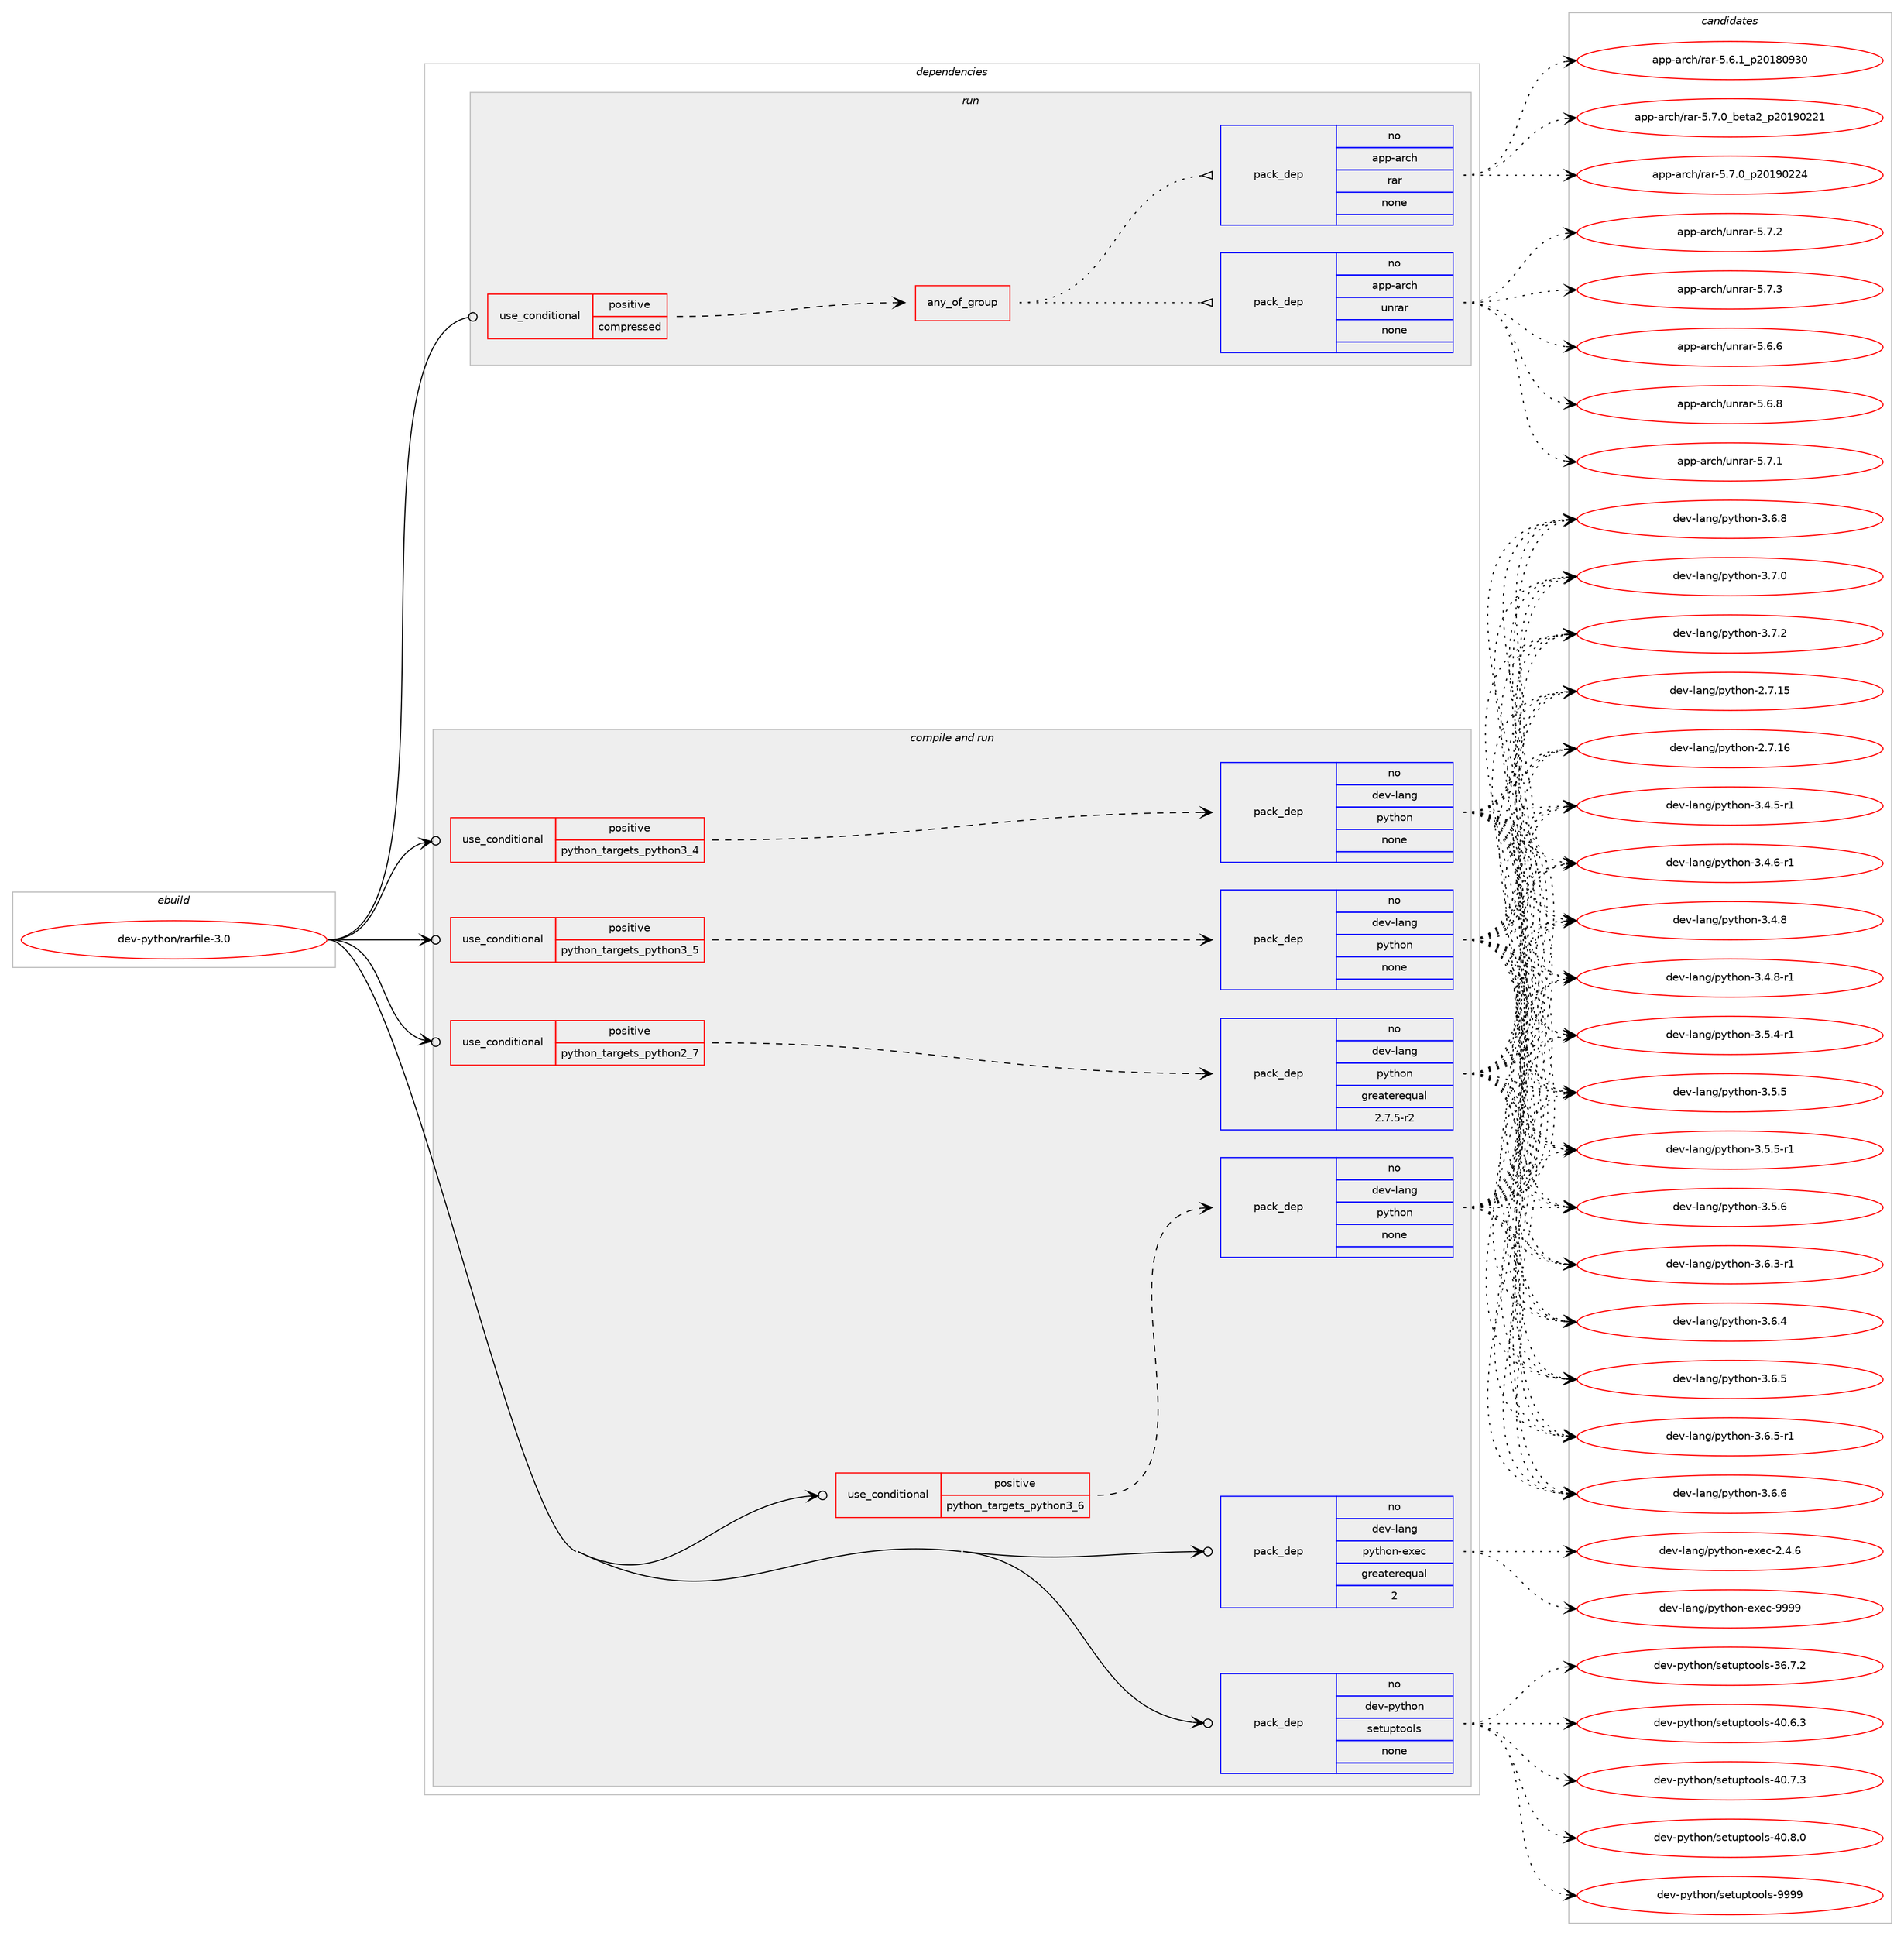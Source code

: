 digraph prolog {

# *************
# Graph options
# *************

newrank=true;
concentrate=true;
compound=true;
graph [rankdir=LR,fontname=Helvetica,fontsize=10,ranksep=1.5];#, ranksep=2.5, nodesep=0.2];
edge  [arrowhead=vee];
node  [fontname=Helvetica,fontsize=10];

# **********
# The ebuild
# **********

subgraph cluster_leftcol {
color=gray;
rank=same;
label=<<i>ebuild</i>>;
id [label="dev-python/rarfile-3.0", color=red, width=4, href="../dev-python/rarfile-3.0.svg"];
}

# ****************
# The dependencies
# ****************

subgraph cluster_midcol {
color=gray;
label=<<i>dependencies</i>>;
subgraph cluster_compile {
fillcolor="#eeeeee";
style=filled;
label=<<i>compile</i>>;
}
subgraph cluster_compileandrun {
fillcolor="#eeeeee";
style=filled;
label=<<i>compile and run</i>>;
subgraph cond383543 {
dependency1438239 [label=<<TABLE BORDER="0" CELLBORDER="1" CELLSPACING="0" CELLPADDING="4"><TR><TD ROWSPAN="3" CELLPADDING="10">use_conditional</TD></TR><TR><TD>positive</TD></TR><TR><TD>python_targets_python2_7</TD></TR></TABLE>>, shape=none, color=red];
subgraph pack1031337 {
dependency1438240 [label=<<TABLE BORDER="0" CELLBORDER="1" CELLSPACING="0" CELLPADDING="4" WIDTH="220"><TR><TD ROWSPAN="6" CELLPADDING="30">pack_dep</TD></TR><TR><TD WIDTH="110">no</TD></TR><TR><TD>dev-lang</TD></TR><TR><TD>python</TD></TR><TR><TD>greaterequal</TD></TR><TR><TD>2.7.5-r2</TD></TR></TABLE>>, shape=none, color=blue];
}
dependency1438239:e -> dependency1438240:w [weight=20,style="dashed",arrowhead="vee"];
}
id:e -> dependency1438239:w [weight=20,style="solid",arrowhead="odotvee"];
subgraph cond383544 {
dependency1438241 [label=<<TABLE BORDER="0" CELLBORDER="1" CELLSPACING="0" CELLPADDING="4"><TR><TD ROWSPAN="3" CELLPADDING="10">use_conditional</TD></TR><TR><TD>positive</TD></TR><TR><TD>python_targets_python3_4</TD></TR></TABLE>>, shape=none, color=red];
subgraph pack1031338 {
dependency1438242 [label=<<TABLE BORDER="0" CELLBORDER="1" CELLSPACING="0" CELLPADDING="4" WIDTH="220"><TR><TD ROWSPAN="6" CELLPADDING="30">pack_dep</TD></TR><TR><TD WIDTH="110">no</TD></TR><TR><TD>dev-lang</TD></TR><TR><TD>python</TD></TR><TR><TD>none</TD></TR><TR><TD></TD></TR></TABLE>>, shape=none, color=blue];
}
dependency1438241:e -> dependency1438242:w [weight=20,style="dashed",arrowhead="vee"];
}
id:e -> dependency1438241:w [weight=20,style="solid",arrowhead="odotvee"];
subgraph cond383545 {
dependency1438243 [label=<<TABLE BORDER="0" CELLBORDER="1" CELLSPACING="0" CELLPADDING="4"><TR><TD ROWSPAN="3" CELLPADDING="10">use_conditional</TD></TR><TR><TD>positive</TD></TR><TR><TD>python_targets_python3_5</TD></TR></TABLE>>, shape=none, color=red];
subgraph pack1031339 {
dependency1438244 [label=<<TABLE BORDER="0" CELLBORDER="1" CELLSPACING="0" CELLPADDING="4" WIDTH="220"><TR><TD ROWSPAN="6" CELLPADDING="30">pack_dep</TD></TR><TR><TD WIDTH="110">no</TD></TR><TR><TD>dev-lang</TD></TR><TR><TD>python</TD></TR><TR><TD>none</TD></TR><TR><TD></TD></TR></TABLE>>, shape=none, color=blue];
}
dependency1438243:e -> dependency1438244:w [weight=20,style="dashed",arrowhead="vee"];
}
id:e -> dependency1438243:w [weight=20,style="solid",arrowhead="odotvee"];
subgraph cond383546 {
dependency1438245 [label=<<TABLE BORDER="0" CELLBORDER="1" CELLSPACING="0" CELLPADDING="4"><TR><TD ROWSPAN="3" CELLPADDING="10">use_conditional</TD></TR><TR><TD>positive</TD></TR><TR><TD>python_targets_python3_6</TD></TR></TABLE>>, shape=none, color=red];
subgraph pack1031340 {
dependency1438246 [label=<<TABLE BORDER="0" CELLBORDER="1" CELLSPACING="0" CELLPADDING="4" WIDTH="220"><TR><TD ROWSPAN="6" CELLPADDING="30">pack_dep</TD></TR><TR><TD WIDTH="110">no</TD></TR><TR><TD>dev-lang</TD></TR><TR><TD>python</TD></TR><TR><TD>none</TD></TR><TR><TD></TD></TR></TABLE>>, shape=none, color=blue];
}
dependency1438245:e -> dependency1438246:w [weight=20,style="dashed",arrowhead="vee"];
}
id:e -> dependency1438245:w [weight=20,style="solid",arrowhead="odotvee"];
subgraph pack1031341 {
dependency1438247 [label=<<TABLE BORDER="0" CELLBORDER="1" CELLSPACING="0" CELLPADDING="4" WIDTH="220"><TR><TD ROWSPAN="6" CELLPADDING="30">pack_dep</TD></TR><TR><TD WIDTH="110">no</TD></TR><TR><TD>dev-lang</TD></TR><TR><TD>python-exec</TD></TR><TR><TD>greaterequal</TD></TR><TR><TD>2</TD></TR></TABLE>>, shape=none, color=blue];
}
id:e -> dependency1438247:w [weight=20,style="solid",arrowhead="odotvee"];
subgraph pack1031342 {
dependency1438248 [label=<<TABLE BORDER="0" CELLBORDER="1" CELLSPACING="0" CELLPADDING="4" WIDTH="220"><TR><TD ROWSPAN="6" CELLPADDING="30">pack_dep</TD></TR><TR><TD WIDTH="110">no</TD></TR><TR><TD>dev-python</TD></TR><TR><TD>setuptools</TD></TR><TR><TD>none</TD></TR><TR><TD></TD></TR></TABLE>>, shape=none, color=blue];
}
id:e -> dependency1438248:w [weight=20,style="solid",arrowhead="odotvee"];
}
subgraph cluster_run {
fillcolor="#eeeeee";
style=filled;
label=<<i>run</i>>;
subgraph cond383547 {
dependency1438249 [label=<<TABLE BORDER="0" CELLBORDER="1" CELLSPACING="0" CELLPADDING="4"><TR><TD ROWSPAN="3" CELLPADDING="10">use_conditional</TD></TR><TR><TD>positive</TD></TR><TR><TD>compressed</TD></TR></TABLE>>, shape=none, color=red];
subgraph any22772 {
dependency1438250 [label=<<TABLE BORDER="0" CELLBORDER="1" CELLSPACING="0" CELLPADDING="4"><TR><TD CELLPADDING="10">any_of_group</TD></TR></TABLE>>, shape=none, color=red];subgraph pack1031343 {
dependency1438251 [label=<<TABLE BORDER="0" CELLBORDER="1" CELLSPACING="0" CELLPADDING="4" WIDTH="220"><TR><TD ROWSPAN="6" CELLPADDING="30">pack_dep</TD></TR><TR><TD WIDTH="110">no</TD></TR><TR><TD>app-arch</TD></TR><TR><TD>unrar</TD></TR><TR><TD>none</TD></TR><TR><TD></TD></TR></TABLE>>, shape=none, color=blue];
}
dependency1438250:e -> dependency1438251:w [weight=20,style="dotted",arrowhead="oinv"];
subgraph pack1031344 {
dependency1438252 [label=<<TABLE BORDER="0" CELLBORDER="1" CELLSPACING="0" CELLPADDING="4" WIDTH="220"><TR><TD ROWSPAN="6" CELLPADDING="30">pack_dep</TD></TR><TR><TD WIDTH="110">no</TD></TR><TR><TD>app-arch</TD></TR><TR><TD>rar</TD></TR><TR><TD>none</TD></TR><TR><TD></TD></TR></TABLE>>, shape=none, color=blue];
}
dependency1438250:e -> dependency1438252:w [weight=20,style="dotted",arrowhead="oinv"];
}
dependency1438249:e -> dependency1438250:w [weight=20,style="dashed",arrowhead="vee"];
}
id:e -> dependency1438249:w [weight=20,style="solid",arrowhead="odot"];
}
}

# **************
# The candidates
# **************

subgraph cluster_choices {
rank=same;
color=gray;
label=<<i>candidates</i>>;

subgraph choice1031337 {
color=black;
nodesep=1;
choice10010111845108971101034711212111610411111045504655464953 [label="dev-lang/python-2.7.15", color=red, width=4,href="../dev-lang/python-2.7.15.svg"];
choice10010111845108971101034711212111610411111045504655464954 [label="dev-lang/python-2.7.16", color=red, width=4,href="../dev-lang/python-2.7.16.svg"];
choice1001011184510897110103471121211161041111104551465246534511449 [label="dev-lang/python-3.4.5-r1", color=red, width=4,href="../dev-lang/python-3.4.5-r1.svg"];
choice1001011184510897110103471121211161041111104551465246544511449 [label="dev-lang/python-3.4.6-r1", color=red, width=4,href="../dev-lang/python-3.4.6-r1.svg"];
choice100101118451089711010347112121116104111110455146524656 [label="dev-lang/python-3.4.8", color=red, width=4,href="../dev-lang/python-3.4.8.svg"];
choice1001011184510897110103471121211161041111104551465246564511449 [label="dev-lang/python-3.4.8-r1", color=red, width=4,href="../dev-lang/python-3.4.8-r1.svg"];
choice1001011184510897110103471121211161041111104551465346524511449 [label="dev-lang/python-3.5.4-r1", color=red, width=4,href="../dev-lang/python-3.5.4-r1.svg"];
choice100101118451089711010347112121116104111110455146534653 [label="dev-lang/python-3.5.5", color=red, width=4,href="../dev-lang/python-3.5.5.svg"];
choice1001011184510897110103471121211161041111104551465346534511449 [label="dev-lang/python-3.5.5-r1", color=red, width=4,href="../dev-lang/python-3.5.5-r1.svg"];
choice100101118451089711010347112121116104111110455146534654 [label="dev-lang/python-3.5.6", color=red, width=4,href="../dev-lang/python-3.5.6.svg"];
choice1001011184510897110103471121211161041111104551465446514511449 [label="dev-lang/python-3.6.3-r1", color=red, width=4,href="../dev-lang/python-3.6.3-r1.svg"];
choice100101118451089711010347112121116104111110455146544652 [label="dev-lang/python-3.6.4", color=red, width=4,href="../dev-lang/python-3.6.4.svg"];
choice100101118451089711010347112121116104111110455146544653 [label="dev-lang/python-3.6.5", color=red, width=4,href="../dev-lang/python-3.6.5.svg"];
choice1001011184510897110103471121211161041111104551465446534511449 [label="dev-lang/python-3.6.5-r1", color=red, width=4,href="../dev-lang/python-3.6.5-r1.svg"];
choice100101118451089711010347112121116104111110455146544654 [label="dev-lang/python-3.6.6", color=red, width=4,href="../dev-lang/python-3.6.6.svg"];
choice100101118451089711010347112121116104111110455146544656 [label="dev-lang/python-3.6.8", color=red, width=4,href="../dev-lang/python-3.6.8.svg"];
choice100101118451089711010347112121116104111110455146554648 [label="dev-lang/python-3.7.0", color=red, width=4,href="../dev-lang/python-3.7.0.svg"];
choice100101118451089711010347112121116104111110455146554650 [label="dev-lang/python-3.7.2", color=red, width=4,href="../dev-lang/python-3.7.2.svg"];
dependency1438240:e -> choice10010111845108971101034711212111610411111045504655464953:w [style=dotted,weight="100"];
dependency1438240:e -> choice10010111845108971101034711212111610411111045504655464954:w [style=dotted,weight="100"];
dependency1438240:e -> choice1001011184510897110103471121211161041111104551465246534511449:w [style=dotted,weight="100"];
dependency1438240:e -> choice1001011184510897110103471121211161041111104551465246544511449:w [style=dotted,weight="100"];
dependency1438240:e -> choice100101118451089711010347112121116104111110455146524656:w [style=dotted,weight="100"];
dependency1438240:e -> choice1001011184510897110103471121211161041111104551465246564511449:w [style=dotted,weight="100"];
dependency1438240:e -> choice1001011184510897110103471121211161041111104551465346524511449:w [style=dotted,weight="100"];
dependency1438240:e -> choice100101118451089711010347112121116104111110455146534653:w [style=dotted,weight="100"];
dependency1438240:e -> choice1001011184510897110103471121211161041111104551465346534511449:w [style=dotted,weight="100"];
dependency1438240:e -> choice100101118451089711010347112121116104111110455146534654:w [style=dotted,weight="100"];
dependency1438240:e -> choice1001011184510897110103471121211161041111104551465446514511449:w [style=dotted,weight="100"];
dependency1438240:e -> choice100101118451089711010347112121116104111110455146544652:w [style=dotted,weight="100"];
dependency1438240:e -> choice100101118451089711010347112121116104111110455146544653:w [style=dotted,weight="100"];
dependency1438240:e -> choice1001011184510897110103471121211161041111104551465446534511449:w [style=dotted,weight="100"];
dependency1438240:e -> choice100101118451089711010347112121116104111110455146544654:w [style=dotted,weight="100"];
dependency1438240:e -> choice100101118451089711010347112121116104111110455146544656:w [style=dotted,weight="100"];
dependency1438240:e -> choice100101118451089711010347112121116104111110455146554648:w [style=dotted,weight="100"];
dependency1438240:e -> choice100101118451089711010347112121116104111110455146554650:w [style=dotted,weight="100"];
}
subgraph choice1031338 {
color=black;
nodesep=1;
choice10010111845108971101034711212111610411111045504655464953 [label="dev-lang/python-2.7.15", color=red, width=4,href="../dev-lang/python-2.7.15.svg"];
choice10010111845108971101034711212111610411111045504655464954 [label="dev-lang/python-2.7.16", color=red, width=4,href="../dev-lang/python-2.7.16.svg"];
choice1001011184510897110103471121211161041111104551465246534511449 [label="dev-lang/python-3.4.5-r1", color=red, width=4,href="../dev-lang/python-3.4.5-r1.svg"];
choice1001011184510897110103471121211161041111104551465246544511449 [label="dev-lang/python-3.4.6-r1", color=red, width=4,href="../dev-lang/python-3.4.6-r1.svg"];
choice100101118451089711010347112121116104111110455146524656 [label="dev-lang/python-3.4.8", color=red, width=4,href="../dev-lang/python-3.4.8.svg"];
choice1001011184510897110103471121211161041111104551465246564511449 [label="dev-lang/python-3.4.8-r1", color=red, width=4,href="../dev-lang/python-3.4.8-r1.svg"];
choice1001011184510897110103471121211161041111104551465346524511449 [label="dev-lang/python-3.5.4-r1", color=red, width=4,href="../dev-lang/python-3.5.4-r1.svg"];
choice100101118451089711010347112121116104111110455146534653 [label="dev-lang/python-3.5.5", color=red, width=4,href="../dev-lang/python-3.5.5.svg"];
choice1001011184510897110103471121211161041111104551465346534511449 [label="dev-lang/python-3.5.5-r1", color=red, width=4,href="../dev-lang/python-3.5.5-r1.svg"];
choice100101118451089711010347112121116104111110455146534654 [label="dev-lang/python-3.5.6", color=red, width=4,href="../dev-lang/python-3.5.6.svg"];
choice1001011184510897110103471121211161041111104551465446514511449 [label="dev-lang/python-3.6.3-r1", color=red, width=4,href="../dev-lang/python-3.6.3-r1.svg"];
choice100101118451089711010347112121116104111110455146544652 [label="dev-lang/python-3.6.4", color=red, width=4,href="../dev-lang/python-3.6.4.svg"];
choice100101118451089711010347112121116104111110455146544653 [label="dev-lang/python-3.6.5", color=red, width=4,href="../dev-lang/python-3.6.5.svg"];
choice1001011184510897110103471121211161041111104551465446534511449 [label="dev-lang/python-3.6.5-r1", color=red, width=4,href="../dev-lang/python-3.6.5-r1.svg"];
choice100101118451089711010347112121116104111110455146544654 [label="dev-lang/python-3.6.6", color=red, width=4,href="../dev-lang/python-3.6.6.svg"];
choice100101118451089711010347112121116104111110455146544656 [label="dev-lang/python-3.6.8", color=red, width=4,href="../dev-lang/python-3.6.8.svg"];
choice100101118451089711010347112121116104111110455146554648 [label="dev-lang/python-3.7.0", color=red, width=4,href="../dev-lang/python-3.7.0.svg"];
choice100101118451089711010347112121116104111110455146554650 [label="dev-lang/python-3.7.2", color=red, width=4,href="../dev-lang/python-3.7.2.svg"];
dependency1438242:e -> choice10010111845108971101034711212111610411111045504655464953:w [style=dotted,weight="100"];
dependency1438242:e -> choice10010111845108971101034711212111610411111045504655464954:w [style=dotted,weight="100"];
dependency1438242:e -> choice1001011184510897110103471121211161041111104551465246534511449:w [style=dotted,weight="100"];
dependency1438242:e -> choice1001011184510897110103471121211161041111104551465246544511449:w [style=dotted,weight="100"];
dependency1438242:e -> choice100101118451089711010347112121116104111110455146524656:w [style=dotted,weight="100"];
dependency1438242:e -> choice1001011184510897110103471121211161041111104551465246564511449:w [style=dotted,weight="100"];
dependency1438242:e -> choice1001011184510897110103471121211161041111104551465346524511449:w [style=dotted,weight="100"];
dependency1438242:e -> choice100101118451089711010347112121116104111110455146534653:w [style=dotted,weight="100"];
dependency1438242:e -> choice1001011184510897110103471121211161041111104551465346534511449:w [style=dotted,weight="100"];
dependency1438242:e -> choice100101118451089711010347112121116104111110455146534654:w [style=dotted,weight="100"];
dependency1438242:e -> choice1001011184510897110103471121211161041111104551465446514511449:w [style=dotted,weight="100"];
dependency1438242:e -> choice100101118451089711010347112121116104111110455146544652:w [style=dotted,weight="100"];
dependency1438242:e -> choice100101118451089711010347112121116104111110455146544653:w [style=dotted,weight="100"];
dependency1438242:e -> choice1001011184510897110103471121211161041111104551465446534511449:w [style=dotted,weight="100"];
dependency1438242:e -> choice100101118451089711010347112121116104111110455146544654:w [style=dotted,weight="100"];
dependency1438242:e -> choice100101118451089711010347112121116104111110455146544656:w [style=dotted,weight="100"];
dependency1438242:e -> choice100101118451089711010347112121116104111110455146554648:w [style=dotted,weight="100"];
dependency1438242:e -> choice100101118451089711010347112121116104111110455146554650:w [style=dotted,weight="100"];
}
subgraph choice1031339 {
color=black;
nodesep=1;
choice10010111845108971101034711212111610411111045504655464953 [label="dev-lang/python-2.7.15", color=red, width=4,href="../dev-lang/python-2.7.15.svg"];
choice10010111845108971101034711212111610411111045504655464954 [label="dev-lang/python-2.7.16", color=red, width=4,href="../dev-lang/python-2.7.16.svg"];
choice1001011184510897110103471121211161041111104551465246534511449 [label="dev-lang/python-3.4.5-r1", color=red, width=4,href="../dev-lang/python-3.4.5-r1.svg"];
choice1001011184510897110103471121211161041111104551465246544511449 [label="dev-lang/python-3.4.6-r1", color=red, width=4,href="../dev-lang/python-3.4.6-r1.svg"];
choice100101118451089711010347112121116104111110455146524656 [label="dev-lang/python-3.4.8", color=red, width=4,href="../dev-lang/python-3.4.8.svg"];
choice1001011184510897110103471121211161041111104551465246564511449 [label="dev-lang/python-3.4.8-r1", color=red, width=4,href="../dev-lang/python-3.4.8-r1.svg"];
choice1001011184510897110103471121211161041111104551465346524511449 [label="dev-lang/python-3.5.4-r1", color=red, width=4,href="../dev-lang/python-3.5.4-r1.svg"];
choice100101118451089711010347112121116104111110455146534653 [label="dev-lang/python-3.5.5", color=red, width=4,href="../dev-lang/python-3.5.5.svg"];
choice1001011184510897110103471121211161041111104551465346534511449 [label="dev-lang/python-3.5.5-r1", color=red, width=4,href="../dev-lang/python-3.5.5-r1.svg"];
choice100101118451089711010347112121116104111110455146534654 [label="dev-lang/python-3.5.6", color=red, width=4,href="../dev-lang/python-3.5.6.svg"];
choice1001011184510897110103471121211161041111104551465446514511449 [label="dev-lang/python-3.6.3-r1", color=red, width=4,href="../dev-lang/python-3.6.3-r1.svg"];
choice100101118451089711010347112121116104111110455146544652 [label="dev-lang/python-3.6.4", color=red, width=4,href="../dev-lang/python-3.6.4.svg"];
choice100101118451089711010347112121116104111110455146544653 [label="dev-lang/python-3.6.5", color=red, width=4,href="../dev-lang/python-3.6.5.svg"];
choice1001011184510897110103471121211161041111104551465446534511449 [label="dev-lang/python-3.6.5-r1", color=red, width=4,href="../dev-lang/python-3.6.5-r1.svg"];
choice100101118451089711010347112121116104111110455146544654 [label="dev-lang/python-3.6.6", color=red, width=4,href="../dev-lang/python-3.6.6.svg"];
choice100101118451089711010347112121116104111110455146544656 [label="dev-lang/python-3.6.8", color=red, width=4,href="../dev-lang/python-3.6.8.svg"];
choice100101118451089711010347112121116104111110455146554648 [label="dev-lang/python-3.7.0", color=red, width=4,href="../dev-lang/python-3.7.0.svg"];
choice100101118451089711010347112121116104111110455146554650 [label="dev-lang/python-3.7.2", color=red, width=4,href="../dev-lang/python-3.7.2.svg"];
dependency1438244:e -> choice10010111845108971101034711212111610411111045504655464953:w [style=dotted,weight="100"];
dependency1438244:e -> choice10010111845108971101034711212111610411111045504655464954:w [style=dotted,weight="100"];
dependency1438244:e -> choice1001011184510897110103471121211161041111104551465246534511449:w [style=dotted,weight="100"];
dependency1438244:e -> choice1001011184510897110103471121211161041111104551465246544511449:w [style=dotted,weight="100"];
dependency1438244:e -> choice100101118451089711010347112121116104111110455146524656:w [style=dotted,weight="100"];
dependency1438244:e -> choice1001011184510897110103471121211161041111104551465246564511449:w [style=dotted,weight="100"];
dependency1438244:e -> choice1001011184510897110103471121211161041111104551465346524511449:w [style=dotted,weight="100"];
dependency1438244:e -> choice100101118451089711010347112121116104111110455146534653:w [style=dotted,weight="100"];
dependency1438244:e -> choice1001011184510897110103471121211161041111104551465346534511449:w [style=dotted,weight="100"];
dependency1438244:e -> choice100101118451089711010347112121116104111110455146534654:w [style=dotted,weight="100"];
dependency1438244:e -> choice1001011184510897110103471121211161041111104551465446514511449:w [style=dotted,weight="100"];
dependency1438244:e -> choice100101118451089711010347112121116104111110455146544652:w [style=dotted,weight="100"];
dependency1438244:e -> choice100101118451089711010347112121116104111110455146544653:w [style=dotted,weight="100"];
dependency1438244:e -> choice1001011184510897110103471121211161041111104551465446534511449:w [style=dotted,weight="100"];
dependency1438244:e -> choice100101118451089711010347112121116104111110455146544654:w [style=dotted,weight="100"];
dependency1438244:e -> choice100101118451089711010347112121116104111110455146544656:w [style=dotted,weight="100"];
dependency1438244:e -> choice100101118451089711010347112121116104111110455146554648:w [style=dotted,weight="100"];
dependency1438244:e -> choice100101118451089711010347112121116104111110455146554650:w [style=dotted,weight="100"];
}
subgraph choice1031340 {
color=black;
nodesep=1;
choice10010111845108971101034711212111610411111045504655464953 [label="dev-lang/python-2.7.15", color=red, width=4,href="../dev-lang/python-2.7.15.svg"];
choice10010111845108971101034711212111610411111045504655464954 [label="dev-lang/python-2.7.16", color=red, width=4,href="../dev-lang/python-2.7.16.svg"];
choice1001011184510897110103471121211161041111104551465246534511449 [label="dev-lang/python-3.4.5-r1", color=red, width=4,href="../dev-lang/python-3.4.5-r1.svg"];
choice1001011184510897110103471121211161041111104551465246544511449 [label="dev-lang/python-3.4.6-r1", color=red, width=4,href="../dev-lang/python-3.4.6-r1.svg"];
choice100101118451089711010347112121116104111110455146524656 [label="dev-lang/python-3.4.8", color=red, width=4,href="../dev-lang/python-3.4.8.svg"];
choice1001011184510897110103471121211161041111104551465246564511449 [label="dev-lang/python-3.4.8-r1", color=red, width=4,href="../dev-lang/python-3.4.8-r1.svg"];
choice1001011184510897110103471121211161041111104551465346524511449 [label="dev-lang/python-3.5.4-r1", color=red, width=4,href="../dev-lang/python-3.5.4-r1.svg"];
choice100101118451089711010347112121116104111110455146534653 [label="dev-lang/python-3.5.5", color=red, width=4,href="../dev-lang/python-3.5.5.svg"];
choice1001011184510897110103471121211161041111104551465346534511449 [label="dev-lang/python-3.5.5-r1", color=red, width=4,href="../dev-lang/python-3.5.5-r1.svg"];
choice100101118451089711010347112121116104111110455146534654 [label="dev-lang/python-3.5.6", color=red, width=4,href="../dev-lang/python-3.5.6.svg"];
choice1001011184510897110103471121211161041111104551465446514511449 [label="dev-lang/python-3.6.3-r1", color=red, width=4,href="../dev-lang/python-3.6.3-r1.svg"];
choice100101118451089711010347112121116104111110455146544652 [label="dev-lang/python-3.6.4", color=red, width=4,href="../dev-lang/python-3.6.4.svg"];
choice100101118451089711010347112121116104111110455146544653 [label="dev-lang/python-3.6.5", color=red, width=4,href="../dev-lang/python-3.6.5.svg"];
choice1001011184510897110103471121211161041111104551465446534511449 [label="dev-lang/python-3.6.5-r1", color=red, width=4,href="../dev-lang/python-3.6.5-r1.svg"];
choice100101118451089711010347112121116104111110455146544654 [label="dev-lang/python-3.6.6", color=red, width=4,href="../dev-lang/python-3.6.6.svg"];
choice100101118451089711010347112121116104111110455146544656 [label="dev-lang/python-3.6.8", color=red, width=4,href="../dev-lang/python-3.6.8.svg"];
choice100101118451089711010347112121116104111110455146554648 [label="dev-lang/python-3.7.0", color=red, width=4,href="../dev-lang/python-3.7.0.svg"];
choice100101118451089711010347112121116104111110455146554650 [label="dev-lang/python-3.7.2", color=red, width=4,href="../dev-lang/python-3.7.2.svg"];
dependency1438246:e -> choice10010111845108971101034711212111610411111045504655464953:w [style=dotted,weight="100"];
dependency1438246:e -> choice10010111845108971101034711212111610411111045504655464954:w [style=dotted,weight="100"];
dependency1438246:e -> choice1001011184510897110103471121211161041111104551465246534511449:w [style=dotted,weight="100"];
dependency1438246:e -> choice1001011184510897110103471121211161041111104551465246544511449:w [style=dotted,weight="100"];
dependency1438246:e -> choice100101118451089711010347112121116104111110455146524656:w [style=dotted,weight="100"];
dependency1438246:e -> choice1001011184510897110103471121211161041111104551465246564511449:w [style=dotted,weight="100"];
dependency1438246:e -> choice1001011184510897110103471121211161041111104551465346524511449:w [style=dotted,weight="100"];
dependency1438246:e -> choice100101118451089711010347112121116104111110455146534653:w [style=dotted,weight="100"];
dependency1438246:e -> choice1001011184510897110103471121211161041111104551465346534511449:w [style=dotted,weight="100"];
dependency1438246:e -> choice100101118451089711010347112121116104111110455146534654:w [style=dotted,weight="100"];
dependency1438246:e -> choice1001011184510897110103471121211161041111104551465446514511449:w [style=dotted,weight="100"];
dependency1438246:e -> choice100101118451089711010347112121116104111110455146544652:w [style=dotted,weight="100"];
dependency1438246:e -> choice100101118451089711010347112121116104111110455146544653:w [style=dotted,weight="100"];
dependency1438246:e -> choice1001011184510897110103471121211161041111104551465446534511449:w [style=dotted,weight="100"];
dependency1438246:e -> choice100101118451089711010347112121116104111110455146544654:w [style=dotted,weight="100"];
dependency1438246:e -> choice100101118451089711010347112121116104111110455146544656:w [style=dotted,weight="100"];
dependency1438246:e -> choice100101118451089711010347112121116104111110455146554648:w [style=dotted,weight="100"];
dependency1438246:e -> choice100101118451089711010347112121116104111110455146554650:w [style=dotted,weight="100"];
}
subgraph choice1031341 {
color=black;
nodesep=1;
choice1001011184510897110103471121211161041111104510112010199455046524654 [label="dev-lang/python-exec-2.4.6", color=red, width=4,href="../dev-lang/python-exec-2.4.6.svg"];
choice10010111845108971101034711212111610411111045101120101994557575757 [label="dev-lang/python-exec-9999", color=red, width=4,href="../dev-lang/python-exec-9999.svg"];
dependency1438247:e -> choice1001011184510897110103471121211161041111104510112010199455046524654:w [style=dotted,weight="100"];
dependency1438247:e -> choice10010111845108971101034711212111610411111045101120101994557575757:w [style=dotted,weight="100"];
}
subgraph choice1031342 {
color=black;
nodesep=1;
choice100101118451121211161041111104711510111611711211611111110811545515446554650 [label="dev-python/setuptools-36.7.2", color=red, width=4,href="../dev-python/setuptools-36.7.2.svg"];
choice100101118451121211161041111104711510111611711211611111110811545524846544651 [label="dev-python/setuptools-40.6.3", color=red, width=4,href="../dev-python/setuptools-40.6.3.svg"];
choice100101118451121211161041111104711510111611711211611111110811545524846554651 [label="dev-python/setuptools-40.7.3", color=red, width=4,href="../dev-python/setuptools-40.7.3.svg"];
choice100101118451121211161041111104711510111611711211611111110811545524846564648 [label="dev-python/setuptools-40.8.0", color=red, width=4,href="../dev-python/setuptools-40.8.0.svg"];
choice10010111845112121116104111110471151011161171121161111111081154557575757 [label="dev-python/setuptools-9999", color=red, width=4,href="../dev-python/setuptools-9999.svg"];
dependency1438248:e -> choice100101118451121211161041111104711510111611711211611111110811545515446554650:w [style=dotted,weight="100"];
dependency1438248:e -> choice100101118451121211161041111104711510111611711211611111110811545524846544651:w [style=dotted,weight="100"];
dependency1438248:e -> choice100101118451121211161041111104711510111611711211611111110811545524846554651:w [style=dotted,weight="100"];
dependency1438248:e -> choice100101118451121211161041111104711510111611711211611111110811545524846564648:w [style=dotted,weight="100"];
dependency1438248:e -> choice10010111845112121116104111110471151011161171121161111111081154557575757:w [style=dotted,weight="100"];
}
subgraph choice1031343 {
color=black;
nodesep=1;
choice971121124597114991044711711011497114455346544654 [label="app-arch/unrar-5.6.6", color=red, width=4,href="../app-arch/unrar-5.6.6.svg"];
choice971121124597114991044711711011497114455346544656 [label="app-arch/unrar-5.6.8", color=red, width=4,href="../app-arch/unrar-5.6.8.svg"];
choice971121124597114991044711711011497114455346554649 [label="app-arch/unrar-5.7.1", color=red, width=4,href="../app-arch/unrar-5.7.1.svg"];
choice971121124597114991044711711011497114455346554650 [label="app-arch/unrar-5.7.2", color=red, width=4,href="../app-arch/unrar-5.7.2.svg"];
choice971121124597114991044711711011497114455346554651 [label="app-arch/unrar-5.7.3", color=red, width=4,href="../app-arch/unrar-5.7.3.svg"];
dependency1438251:e -> choice971121124597114991044711711011497114455346544654:w [style=dotted,weight="100"];
dependency1438251:e -> choice971121124597114991044711711011497114455346544656:w [style=dotted,weight="100"];
dependency1438251:e -> choice971121124597114991044711711011497114455346554649:w [style=dotted,weight="100"];
dependency1438251:e -> choice971121124597114991044711711011497114455346554650:w [style=dotted,weight="100"];
dependency1438251:e -> choice971121124597114991044711711011497114455346554651:w [style=dotted,weight="100"];
}
subgraph choice1031344 {
color=black;
nodesep=1;
choice971121124597114991044711497114455346544649951125048495648575148 [label="app-arch/rar-5.6.1_p20180930", color=red, width=4,href="../app-arch/rar-5.6.1_p20180930.svg"];
choice97112112459711499104471149711445534655464895981011169750951125048495748505049 [label="app-arch/rar-5.7.0_beta2_p20190221", color=red, width=4,href="../app-arch/rar-5.7.0_beta2_p20190221.svg"];
choice971121124597114991044711497114455346554648951125048495748505052 [label="app-arch/rar-5.7.0_p20190224", color=red, width=4,href="../app-arch/rar-5.7.0_p20190224.svg"];
dependency1438252:e -> choice971121124597114991044711497114455346544649951125048495648575148:w [style=dotted,weight="100"];
dependency1438252:e -> choice97112112459711499104471149711445534655464895981011169750951125048495748505049:w [style=dotted,weight="100"];
dependency1438252:e -> choice971121124597114991044711497114455346554648951125048495748505052:w [style=dotted,weight="100"];
}
}

}
